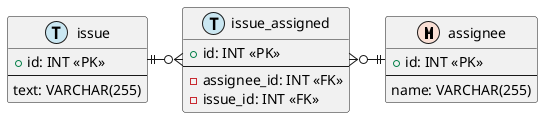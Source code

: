 @startuml

!define MASTER F9DFD5
!define TRANSACTION CAE7F2

entity assignee as "assignee" <<M,MASTER>> {
    + id: INT <<PK>>
    --
    name: VARCHAR(255)
}

entity issue as "issue" <<T,TRANSACTION>> {
    + id: INT <<PK>>
    --
    text: VARCHAR(255)
}

entity assign_issue as "issue_assigned" <<T,TRANSACTION>> {
    + id: INT <<PK>>
    --
    - assignee_id: INT <<FK>>
    - issue_id: INT <<FK>>
}

assignee ||-left-o{ assign_issue
issue ||-right-o{ assign_issue

@enduml